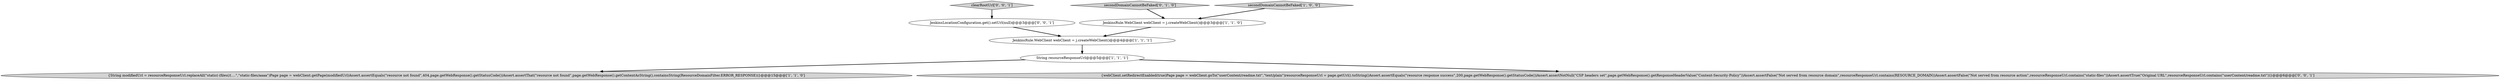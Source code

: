digraph {
1 [style = filled, label = "JenkinsRule.WebClient webClient = j.createWebClient()@@@3@@@['1', '1', '0']", fillcolor = white, shape = ellipse image = "AAA0AAABBB1BBB"];
2 [style = filled, label = "String resourceResponseUrl@@@5@@@['1', '1', '1']", fillcolor = white, shape = ellipse image = "AAA0AAABBB1BBB"];
4 [style = filled, label = "{String modifiedUrl = resourceResponseUrl.replaceAll(\"static(-(files(/(....\",\"static-files/aaaa\")Page page = webClient.getPage(modifiedUrl)Assert.assertEquals(\"resource not found\",404,page.getWebResponse().getStatusCode())Assert.assertThat(\"resource not found\",page.getWebResponse().getContentAsString(),containsString(ResourceDomainFilter.ERROR_RESPONSE))}@@@15@@@['1', '1', '0']", fillcolor = lightgray, shape = ellipse image = "AAA0AAABBB1BBB"];
5 [style = filled, label = "secondDomainCannotBeFaked['0', '1', '0']", fillcolor = lightgray, shape = diamond image = "AAA0AAABBB2BBB"];
6 [style = filled, label = "{webClient.setRedirectEnabled(true)Page page = webClient.goTo(\"userContent/readme.txt\",\"text/plain\")resourceResponseUrl = page.getUrl().toString()Assert.assertEquals(\"resource response success\",200,page.getWebResponse().getStatusCode())Assert.assertNotNull(\"CSP headers set\",page.getWebResponse().getResponseHeaderValue(\"Content-Security-Policy\"))Assert.assertFalse(\"Not served from resource domain\",resourceResponseUrl.contains(RESOURCE_DOMAIN))Assert.assertFalse(\"Not served from resource action\",resourceResponseUrl.contains(\"static-files\"))Assert.assertTrue(\"Original URL\",resourceResponseUrl.contains(\"userContent/readme.txt\"))}@@@6@@@['0', '0', '1']", fillcolor = lightgray, shape = ellipse image = "AAA0AAABBB3BBB"];
0 [style = filled, label = "secondDomainCannotBeFaked['1', '0', '0']", fillcolor = lightgray, shape = diamond image = "AAA0AAABBB1BBB"];
7 [style = filled, label = "clearRootUrl['0', '0', '1']", fillcolor = lightgray, shape = diamond image = "AAA0AAABBB3BBB"];
3 [style = filled, label = "JenkinsRule.WebClient webClient = j.createWebClient()@@@4@@@['1', '1', '1']", fillcolor = white, shape = ellipse image = "AAA0AAABBB1BBB"];
8 [style = filled, label = "JenkinsLocationConfiguration.get().setUrl(null)@@@3@@@['0', '0', '1']", fillcolor = white, shape = ellipse image = "AAA0AAABBB3BBB"];
2->6 [style = bold, label=""];
1->3 [style = bold, label=""];
7->8 [style = bold, label=""];
2->4 [style = bold, label=""];
0->1 [style = bold, label=""];
8->3 [style = bold, label=""];
3->2 [style = bold, label=""];
5->1 [style = bold, label=""];
}
